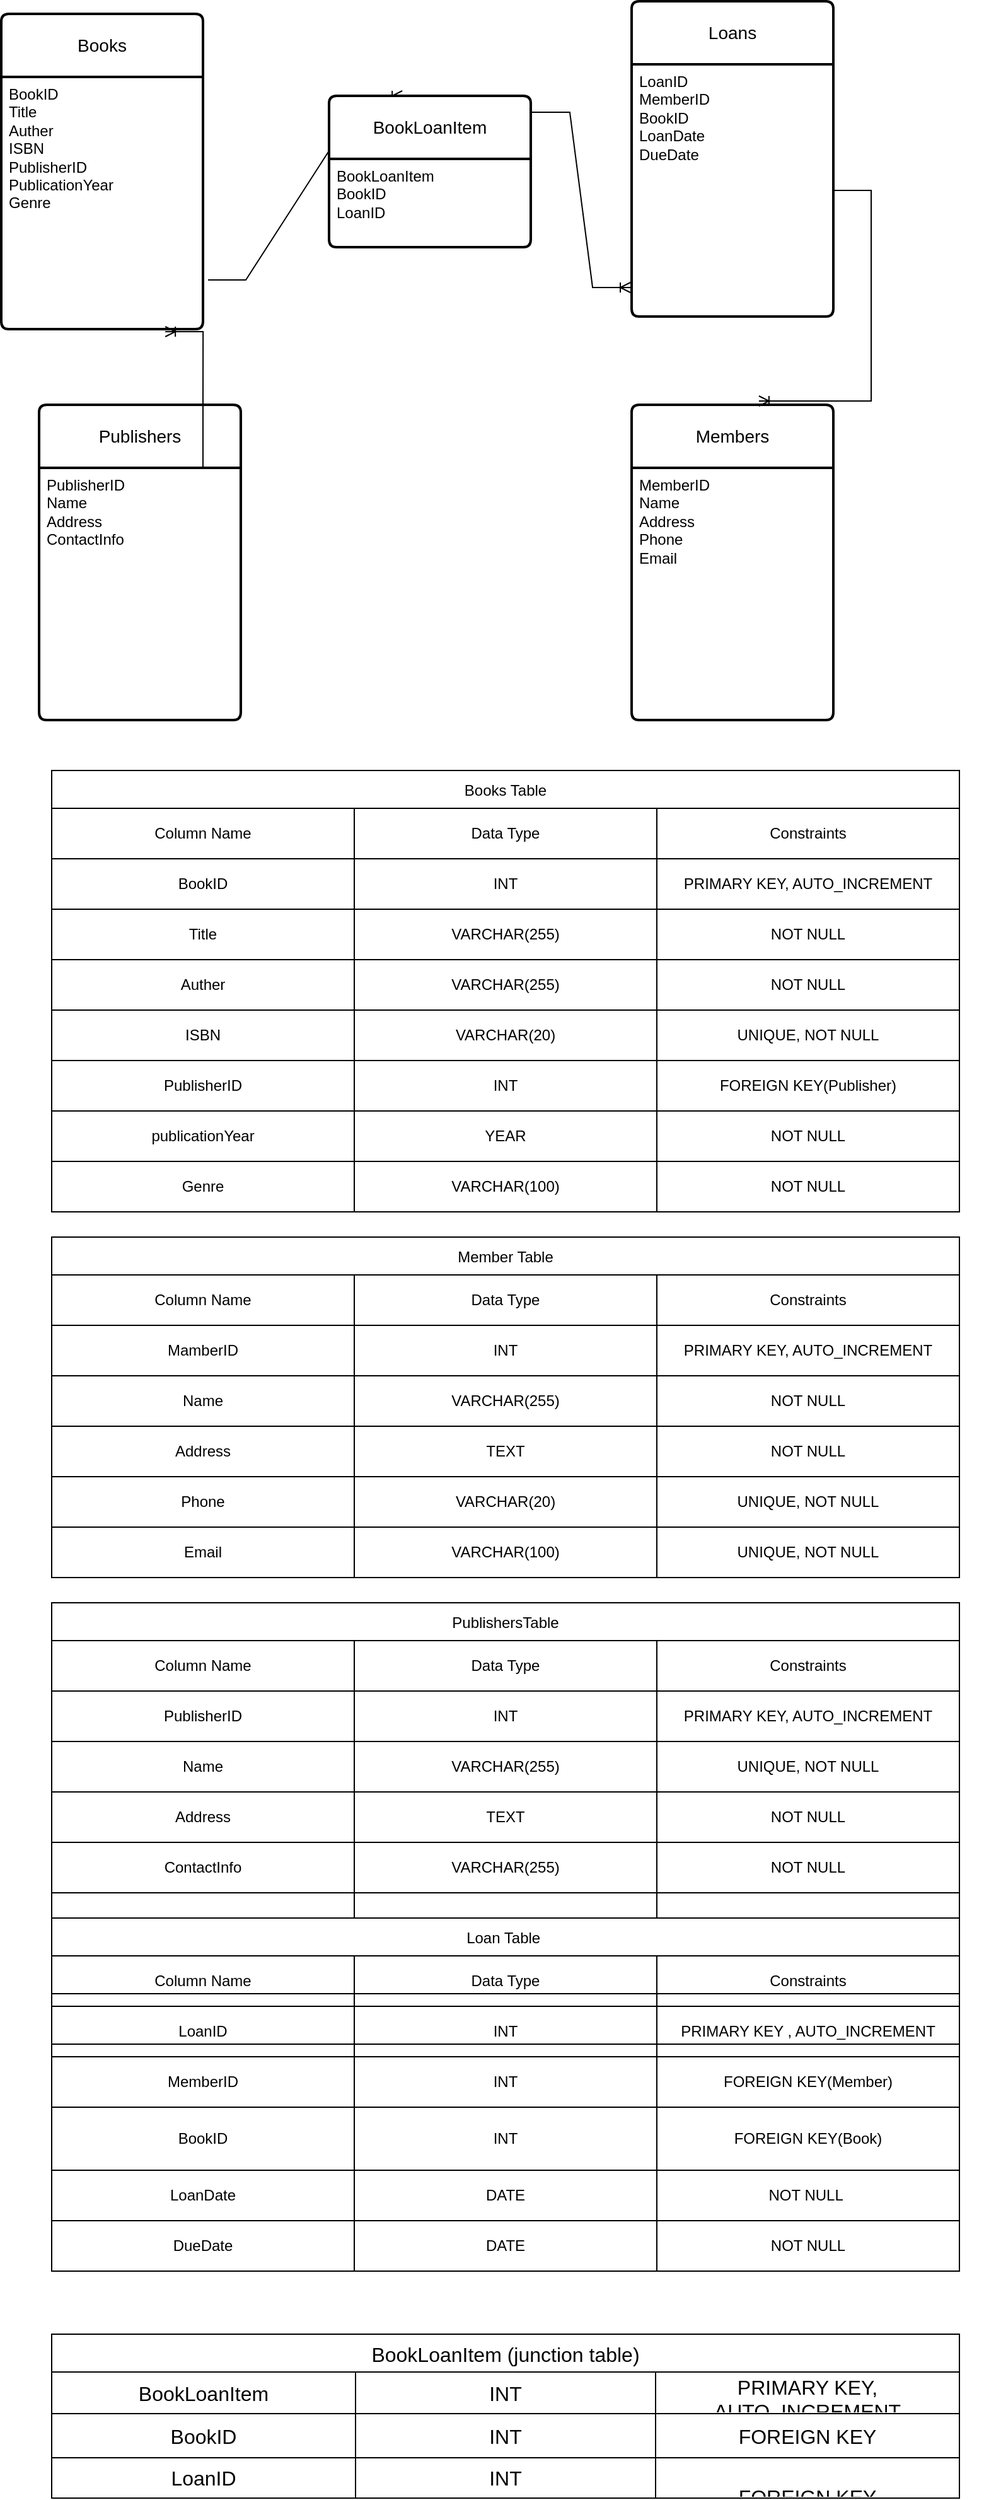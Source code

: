 <mxfile version="26.0.11">
  <diagram name="Page-1" id="rVo4GnCIn1JY0vVfbn8G">
    <mxGraphModel dx="880" dy="434" grid="1" gridSize="10" guides="1" tooltips="1" connect="1" arrows="1" fold="1" page="1" pageScale="1" pageWidth="827" pageHeight="1169" math="0" shadow="0">
      <root>
        <mxCell id="0" />
        <mxCell id="1" parent="0" />
        <mxCell id="e_2fhAe6q_wwuGfaoXzZ-51" value="Books" style="swimlane;childLayout=stackLayout;horizontal=1;startSize=50;horizontalStack=0;rounded=1;fontSize=14;fontStyle=0;strokeWidth=2;resizeParent=0;resizeLast=1;shadow=0;dashed=0;align=center;arcSize=4;whiteSpace=wrap;html=1;" parent="1" vertex="1">
          <mxGeometry x="30" y="40" width="160" height="250" as="geometry" />
        </mxCell>
        <mxCell id="e_2fhAe6q_wwuGfaoXzZ-52" value="BookID&lt;div&gt;Title&lt;/div&gt;&lt;div&gt;Auther&lt;/div&gt;&lt;div&gt;ISBN&lt;/div&gt;&lt;div&gt;PublisherID&lt;/div&gt;&lt;div&gt;PublicationYear&lt;/div&gt;&lt;div&gt;Genre&lt;/div&gt;" style="align=left;strokeColor=none;fillColor=none;spacingLeft=4;fontSize=12;verticalAlign=top;resizable=0;rotatable=0;part=1;html=1;" parent="e_2fhAe6q_wwuGfaoXzZ-51" vertex="1">
          <mxGeometry y="50" width="160" height="200" as="geometry" />
        </mxCell>
        <mxCell id="e_2fhAe6q_wwuGfaoXzZ-286" style="edgeStyle=orthogonalEdgeStyle;rounded=0;orthogonalLoop=1;jettySize=auto;html=1;exitX=1;exitY=1;exitDx=0;exitDy=0;entryX=1;entryY=0;entryDx=0;entryDy=0;" parent="1" edge="1">
          <mxGeometry relative="1" as="geometry">
            <mxPoint x="800.0" y="913" as="sourcePoint" />
            <mxPoint x="800" y="913" as="targetPoint" />
          </mxGeometry>
        </mxCell>
        <mxCell id="e_2fhAe6q_wwuGfaoXzZ-53" style="edgeStyle=orthogonalEdgeStyle;rounded=0;orthogonalLoop=1;jettySize=auto;html=1;" parent="1" source="e_2fhAe6q_wwuGfaoXzZ-52" edge="1">
          <mxGeometry relative="1" as="geometry">
            <mxPoint x="110" y="290" as="targetPoint" />
            <Array as="points">
              <mxPoint x="110" y="260" />
            </Array>
          </mxGeometry>
        </mxCell>
        <mxCell id="e_2fhAe6q_wwuGfaoXzZ-57" value="Members" style="swimlane;childLayout=stackLayout;horizontal=1;startSize=50;horizontalStack=0;rounded=1;fontSize=14;fontStyle=0;strokeWidth=2;resizeParent=0;resizeLast=1;shadow=0;dashed=0;align=center;arcSize=4;whiteSpace=wrap;html=1;" parent="1" vertex="1">
          <mxGeometry x="530" y="350" width="160" height="250" as="geometry" />
        </mxCell>
        <mxCell id="e_2fhAe6q_wwuGfaoXzZ-58" value="MemberID&lt;div&gt;Name&lt;/div&gt;&lt;div&gt;Address&lt;/div&gt;&lt;div&gt;Phone&lt;/div&gt;&lt;div&gt;Email&lt;/div&gt;&lt;div&gt;&lt;br&gt;&lt;/div&gt;" style="align=left;strokeColor=none;fillColor=none;spacingLeft=4;fontSize=12;verticalAlign=top;resizable=0;rotatable=0;part=1;html=1;" parent="e_2fhAe6q_wwuGfaoXzZ-57" vertex="1">
          <mxGeometry y="50" width="160" height="200" as="geometry" />
        </mxCell>
        <mxCell id="e_2fhAe6q_wwuGfaoXzZ-59" value="Loans" style="swimlane;childLayout=stackLayout;horizontal=1;startSize=50;horizontalStack=0;rounded=1;fontSize=14;fontStyle=0;strokeWidth=2;resizeParent=0;resizeLast=1;shadow=0;dashed=0;align=center;arcSize=4;whiteSpace=wrap;html=1;" parent="1" vertex="1">
          <mxGeometry x="530" y="30" width="160" height="250" as="geometry" />
        </mxCell>
        <mxCell id="e_2fhAe6q_wwuGfaoXzZ-60" value="LoanID&lt;div&gt;MemberID&lt;/div&gt;&lt;div&gt;BookID&lt;/div&gt;&lt;div&gt;LoanDate&lt;/div&gt;&lt;div&gt;DueDate&lt;/div&gt;&lt;div&gt;&lt;br&gt;&lt;/div&gt;" style="align=left;strokeColor=none;fillColor=none;spacingLeft=4;fontSize=12;verticalAlign=top;resizable=0;rotatable=0;part=1;html=1;" parent="e_2fhAe6q_wwuGfaoXzZ-59" vertex="1">
          <mxGeometry y="50" width="160" height="200" as="geometry" />
        </mxCell>
        <mxCell id="e_2fhAe6q_wwuGfaoXzZ-61" value="Publishers" style="swimlane;childLayout=stackLayout;horizontal=1;startSize=50;horizontalStack=0;rounded=1;fontSize=14;fontStyle=0;strokeWidth=2;resizeParent=0;resizeLast=1;shadow=0;dashed=0;align=center;arcSize=4;whiteSpace=wrap;html=1;" parent="1" vertex="1">
          <mxGeometry x="60" y="350" width="160" height="250" as="geometry" />
        </mxCell>
        <mxCell id="e_2fhAe6q_wwuGfaoXzZ-62" value="PublisherID&lt;div&gt;Name&lt;/div&gt;&lt;div&gt;Address&lt;/div&gt;&lt;div&gt;ContactInfo&lt;/div&gt;&lt;div&gt;&lt;br&gt;&lt;/div&gt;" style="align=left;strokeColor=none;fillColor=none;spacingLeft=4;fontSize=12;verticalAlign=top;resizable=0;rotatable=0;part=1;html=1;" parent="e_2fhAe6q_wwuGfaoXzZ-61" vertex="1">
          <mxGeometry y="50" width="160" height="200" as="geometry" />
        </mxCell>
        <mxCell id="e_2fhAe6q_wwuGfaoXzZ-147" value="" style="shape=table;startSize=0;container=1;collapsible=0;childLayout=tableLayout;fontSize=11;fillColor=none;strokeColor=none;" parent="1" vertex="1">
          <mxGeometry x="370" y="980" width="60" height="60" as="geometry" />
        </mxCell>
        <mxCell id="e_2fhAe6q_wwuGfaoXzZ-434" value="" style="edgeStyle=entityRelationEdgeStyle;fontSize=12;html=1;endArrow=ERoneToMany;rounded=0;exitX=1;exitY=0;exitDx=0;exitDy=0;entryX=0.813;entryY=1.01;entryDx=0;entryDy=0;entryPerimeter=0;" parent="1" source="e_2fhAe6q_wwuGfaoXzZ-62" target="e_2fhAe6q_wwuGfaoXzZ-52" edge="1">
          <mxGeometry width="100" height="100" relative="1" as="geometry">
            <mxPoint x="240" y="380" as="sourcePoint" />
            <mxPoint x="340" y="280" as="targetPoint" />
          </mxGeometry>
        </mxCell>
        <mxCell id="e_2fhAe6q_wwuGfaoXzZ-435" value="" style="edgeStyle=entityRelationEdgeStyle;fontSize=12;html=1;endArrow=ERoneToMany;rounded=0;exitX=1.006;exitY=0.108;exitDx=0;exitDy=0;exitPerimeter=0;entryX=-0.006;entryY=0.885;entryDx=0;entryDy=0;entryPerimeter=0;" parent="1" source="TWcGh573Tu2gC3ryqgXQ-1" target="e_2fhAe6q_wwuGfaoXzZ-60" edge="1">
          <mxGeometry width="100" height="100" relative="1" as="geometry">
            <mxPoint x="370" y="330" as="sourcePoint" />
            <mxPoint x="470" y="230" as="targetPoint" />
          </mxGeometry>
        </mxCell>
        <mxCell id="e_2fhAe6q_wwuGfaoXzZ-436" value="" style="edgeStyle=entityRelationEdgeStyle;fontSize=12;html=1;endArrow=ERoneToMany;rounded=0;exitX=1.025;exitY=0.805;exitDx=0;exitDy=0;exitPerimeter=0;entryX=0.363;entryY=0;entryDx=0;entryDy=0;entryPerimeter=0;" parent="1" source="e_2fhAe6q_wwuGfaoXzZ-52" target="TWcGh573Tu2gC3ryqgXQ-1" edge="1">
          <mxGeometry width="100" height="100" relative="1" as="geometry">
            <mxPoint x="370" y="330" as="sourcePoint" />
            <mxPoint x="470" y="230" as="targetPoint" />
          </mxGeometry>
        </mxCell>
        <mxCell id="e_2fhAe6q_wwuGfaoXzZ-562" value="PublishersTable" style="shape=table;startSize=30;container=1;collapsible=0;childLayout=tableLayout;" parent="1" vertex="1">
          <mxGeometry x="70" y="1300" width="720" height="350" as="geometry" />
        </mxCell>
        <mxCell id="e_2fhAe6q_wwuGfaoXzZ-563" value="" style="shape=tableRow;horizontal=0;startSize=0;swimlaneHead=0;swimlaneBody=0;strokeColor=inherit;top=0;left=0;bottom=0;right=0;collapsible=0;dropTarget=0;fillColor=none;points=[[0,0.5],[1,0.5]];portConstraint=eastwest;" parent="e_2fhAe6q_wwuGfaoXzZ-562" vertex="1">
          <mxGeometry y="30" width="720" height="40" as="geometry" />
        </mxCell>
        <mxCell id="e_2fhAe6q_wwuGfaoXzZ-564" value="Column Name" style="shape=partialRectangle;html=1;whiteSpace=wrap;connectable=0;strokeColor=inherit;overflow=hidden;fillColor=none;top=0;left=0;bottom=0;right=0;pointerEvents=1;" parent="e_2fhAe6q_wwuGfaoXzZ-563" vertex="1">
          <mxGeometry width="240" height="40" as="geometry">
            <mxRectangle width="240" height="40" as="alternateBounds" />
          </mxGeometry>
        </mxCell>
        <mxCell id="e_2fhAe6q_wwuGfaoXzZ-565" value="Data Type" style="shape=partialRectangle;html=1;whiteSpace=wrap;connectable=0;strokeColor=inherit;overflow=hidden;fillColor=none;top=0;left=0;bottom=0;right=0;pointerEvents=1;" parent="e_2fhAe6q_wwuGfaoXzZ-563" vertex="1">
          <mxGeometry x="240" width="240" height="40" as="geometry">
            <mxRectangle width="240" height="40" as="alternateBounds" />
          </mxGeometry>
        </mxCell>
        <mxCell id="e_2fhAe6q_wwuGfaoXzZ-566" value="Constraints" style="shape=partialRectangle;html=1;whiteSpace=wrap;connectable=0;strokeColor=inherit;overflow=hidden;fillColor=none;top=0;left=0;bottom=0;right=0;pointerEvents=1;" parent="e_2fhAe6q_wwuGfaoXzZ-563" vertex="1">
          <mxGeometry x="480" width="240" height="40" as="geometry">
            <mxRectangle width="240" height="40" as="alternateBounds" />
          </mxGeometry>
        </mxCell>
        <mxCell id="e_2fhAe6q_wwuGfaoXzZ-567" value="" style="shape=tableRow;horizontal=0;startSize=0;swimlaneHead=0;swimlaneBody=0;strokeColor=inherit;top=0;left=0;bottom=0;right=0;collapsible=0;dropTarget=0;fillColor=none;points=[[0,0.5],[1,0.5]];portConstraint=eastwest;" parent="e_2fhAe6q_wwuGfaoXzZ-562" vertex="1">
          <mxGeometry y="70" width="720" height="40" as="geometry" />
        </mxCell>
        <mxCell id="e_2fhAe6q_wwuGfaoXzZ-568" value="PublisherID" style="shape=partialRectangle;html=1;whiteSpace=wrap;connectable=0;strokeColor=inherit;overflow=hidden;fillColor=none;top=0;left=0;bottom=0;right=0;pointerEvents=1;" parent="e_2fhAe6q_wwuGfaoXzZ-567" vertex="1">
          <mxGeometry width="240" height="40" as="geometry">
            <mxRectangle width="240" height="40" as="alternateBounds" />
          </mxGeometry>
        </mxCell>
        <mxCell id="e_2fhAe6q_wwuGfaoXzZ-569" value="INT" style="shape=partialRectangle;html=1;whiteSpace=wrap;connectable=0;strokeColor=inherit;overflow=hidden;fillColor=none;top=0;left=0;bottom=0;right=0;pointerEvents=1;" parent="e_2fhAe6q_wwuGfaoXzZ-567" vertex="1">
          <mxGeometry x="240" width="240" height="40" as="geometry">
            <mxRectangle width="240" height="40" as="alternateBounds" />
          </mxGeometry>
        </mxCell>
        <mxCell id="e_2fhAe6q_wwuGfaoXzZ-570" value="PRIMARY KEY, AUTO_INCREMENT" style="shape=partialRectangle;html=1;whiteSpace=wrap;connectable=0;strokeColor=inherit;overflow=hidden;fillColor=none;top=0;left=0;bottom=0;right=0;pointerEvents=1;" parent="e_2fhAe6q_wwuGfaoXzZ-567" vertex="1">
          <mxGeometry x="480" width="240" height="40" as="geometry">
            <mxRectangle width="240" height="40" as="alternateBounds" />
          </mxGeometry>
        </mxCell>
        <mxCell id="e_2fhAe6q_wwuGfaoXzZ-571" value="" style="shape=tableRow;horizontal=0;startSize=0;swimlaneHead=0;swimlaneBody=0;strokeColor=inherit;top=0;left=0;bottom=0;right=0;collapsible=0;dropTarget=0;fillColor=none;points=[[0,0.5],[1,0.5]];portConstraint=eastwest;" parent="e_2fhAe6q_wwuGfaoXzZ-562" vertex="1">
          <mxGeometry y="110" width="720" height="40" as="geometry" />
        </mxCell>
        <mxCell id="e_2fhAe6q_wwuGfaoXzZ-572" value="Name" style="shape=partialRectangle;html=1;whiteSpace=wrap;connectable=0;strokeColor=inherit;overflow=hidden;fillColor=none;top=0;left=0;bottom=0;right=0;pointerEvents=1;" parent="e_2fhAe6q_wwuGfaoXzZ-571" vertex="1">
          <mxGeometry width="240" height="40" as="geometry">
            <mxRectangle width="240" height="40" as="alternateBounds" />
          </mxGeometry>
        </mxCell>
        <mxCell id="e_2fhAe6q_wwuGfaoXzZ-573" value="VARCHAR(255)" style="shape=partialRectangle;html=1;whiteSpace=wrap;connectable=0;strokeColor=inherit;overflow=hidden;fillColor=none;top=0;left=0;bottom=0;right=0;pointerEvents=1;" parent="e_2fhAe6q_wwuGfaoXzZ-571" vertex="1">
          <mxGeometry x="240" width="240" height="40" as="geometry">
            <mxRectangle width="240" height="40" as="alternateBounds" />
          </mxGeometry>
        </mxCell>
        <mxCell id="e_2fhAe6q_wwuGfaoXzZ-574" value="UNIQUE, NOT NULL" style="shape=partialRectangle;html=1;whiteSpace=wrap;connectable=0;strokeColor=inherit;overflow=hidden;fillColor=none;top=0;left=0;bottom=0;right=0;pointerEvents=1;" parent="e_2fhAe6q_wwuGfaoXzZ-571" vertex="1">
          <mxGeometry x="480" width="240" height="40" as="geometry">
            <mxRectangle width="240" height="40" as="alternateBounds" />
          </mxGeometry>
        </mxCell>
        <mxCell id="e_2fhAe6q_wwuGfaoXzZ-575" value="" style="shape=tableRow;horizontal=0;startSize=0;swimlaneHead=0;swimlaneBody=0;strokeColor=inherit;top=0;left=0;bottom=0;right=0;collapsible=0;dropTarget=0;fillColor=none;points=[[0,0.5],[1,0.5]];portConstraint=eastwest;" parent="e_2fhAe6q_wwuGfaoXzZ-562" vertex="1">
          <mxGeometry y="150" width="720" height="40" as="geometry" />
        </mxCell>
        <mxCell id="e_2fhAe6q_wwuGfaoXzZ-576" value="Address" style="shape=partialRectangle;html=1;whiteSpace=wrap;connectable=0;strokeColor=inherit;overflow=hidden;fillColor=none;top=0;left=0;bottom=0;right=0;pointerEvents=1;" parent="e_2fhAe6q_wwuGfaoXzZ-575" vertex="1">
          <mxGeometry width="240" height="40" as="geometry">
            <mxRectangle width="240" height="40" as="alternateBounds" />
          </mxGeometry>
        </mxCell>
        <mxCell id="e_2fhAe6q_wwuGfaoXzZ-577" value="TEXT" style="shape=partialRectangle;html=1;whiteSpace=wrap;connectable=0;strokeColor=inherit;overflow=hidden;fillColor=none;top=0;left=0;bottom=0;right=0;pointerEvents=1;" parent="e_2fhAe6q_wwuGfaoXzZ-575" vertex="1">
          <mxGeometry x="240" width="240" height="40" as="geometry">
            <mxRectangle width="240" height="40" as="alternateBounds" />
          </mxGeometry>
        </mxCell>
        <mxCell id="e_2fhAe6q_wwuGfaoXzZ-578" value="NOT NULL" style="shape=partialRectangle;html=1;whiteSpace=wrap;connectable=0;strokeColor=inherit;overflow=hidden;fillColor=none;top=0;left=0;bottom=0;right=0;pointerEvents=1;" parent="e_2fhAe6q_wwuGfaoXzZ-575" vertex="1">
          <mxGeometry x="480" width="240" height="40" as="geometry">
            <mxRectangle width="240" height="40" as="alternateBounds" />
          </mxGeometry>
        </mxCell>
        <mxCell id="e_2fhAe6q_wwuGfaoXzZ-579" value="" style="shape=tableRow;horizontal=0;startSize=0;swimlaneHead=0;swimlaneBody=0;strokeColor=inherit;top=0;left=0;bottom=0;right=0;collapsible=0;dropTarget=0;fillColor=none;points=[[0,0.5],[1,0.5]];portConstraint=eastwest;" parent="e_2fhAe6q_wwuGfaoXzZ-562" vertex="1">
          <mxGeometry y="190" width="720" height="40" as="geometry" />
        </mxCell>
        <mxCell id="e_2fhAe6q_wwuGfaoXzZ-580" value="ContactInfo" style="shape=partialRectangle;html=1;whiteSpace=wrap;connectable=0;strokeColor=inherit;overflow=hidden;fillColor=none;top=0;left=0;bottom=0;right=0;pointerEvents=1;" parent="e_2fhAe6q_wwuGfaoXzZ-579" vertex="1">
          <mxGeometry width="240" height="40" as="geometry">
            <mxRectangle width="240" height="40" as="alternateBounds" />
          </mxGeometry>
        </mxCell>
        <mxCell id="e_2fhAe6q_wwuGfaoXzZ-581" value="VARCHAR(255)" style="shape=partialRectangle;html=1;whiteSpace=wrap;connectable=0;strokeColor=inherit;overflow=hidden;fillColor=none;top=0;left=0;bottom=0;right=0;pointerEvents=1;" parent="e_2fhAe6q_wwuGfaoXzZ-579" vertex="1">
          <mxGeometry x="240" width="240" height="40" as="geometry">
            <mxRectangle width="240" height="40" as="alternateBounds" />
          </mxGeometry>
        </mxCell>
        <mxCell id="e_2fhAe6q_wwuGfaoXzZ-582" value="NOT NULL" style="shape=partialRectangle;html=1;whiteSpace=wrap;connectable=0;strokeColor=inherit;overflow=hidden;fillColor=none;top=0;left=0;bottom=0;right=0;pointerEvents=1;" parent="e_2fhAe6q_wwuGfaoXzZ-579" vertex="1">
          <mxGeometry x="480" width="240" height="40" as="geometry">
            <mxRectangle width="240" height="40" as="alternateBounds" />
          </mxGeometry>
        </mxCell>
        <mxCell id="TWcGh573Tu2gC3ryqgXQ-14" value="" style="shape=tableRow;horizontal=0;startSize=0;swimlaneHead=0;swimlaneBody=0;strokeColor=inherit;top=0;left=0;bottom=0;right=0;collapsible=0;dropTarget=0;fillColor=none;points=[[0,0.5],[1,0.5]];portConstraint=eastwest;fontSize=16;" vertex="1" parent="e_2fhAe6q_wwuGfaoXzZ-562">
          <mxGeometry y="230" width="720" height="40" as="geometry" />
        </mxCell>
        <mxCell id="TWcGh573Tu2gC3ryqgXQ-15" value="" style="shape=partialRectangle;html=1;whiteSpace=wrap;connectable=0;strokeColor=inherit;overflow=hidden;fillColor=none;top=0;left=0;bottom=0;right=0;pointerEvents=1;fontSize=16;" vertex="1" parent="TWcGh573Tu2gC3ryqgXQ-14">
          <mxGeometry width="240" height="40" as="geometry">
            <mxRectangle width="240" height="40" as="alternateBounds" />
          </mxGeometry>
        </mxCell>
        <mxCell id="TWcGh573Tu2gC3ryqgXQ-16" value="" style="shape=partialRectangle;html=1;whiteSpace=wrap;connectable=0;strokeColor=inherit;overflow=hidden;fillColor=none;top=0;left=0;bottom=0;right=0;pointerEvents=1;fontSize=16;" vertex="1" parent="TWcGh573Tu2gC3ryqgXQ-14">
          <mxGeometry x="240" width="240" height="40" as="geometry">
            <mxRectangle width="240" height="40" as="alternateBounds" />
          </mxGeometry>
        </mxCell>
        <mxCell id="TWcGh573Tu2gC3ryqgXQ-17" value="" style="shape=partialRectangle;html=1;whiteSpace=wrap;connectable=0;strokeColor=inherit;overflow=hidden;fillColor=none;top=0;left=0;bottom=0;right=0;pointerEvents=1;fontSize=16;" vertex="1" parent="TWcGh573Tu2gC3ryqgXQ-14">
          <mxGeometry x="480" width="240" height="40" as="geometry">
            <mxRectangle width="240" height="40" as="alternateBounds" />
          </mxGeometry>
        </mxCell>
        <mxCell id="TWcGh573Tu2gC3ryqgXQ-10" value="" style="shape=tableRow;horizontal=0;startSize=0;swimlaneHead=0;swimlaneBody=0;strokeColor=inherit;top=0;left=0;bottom=0;right=0;collapsible=0;dropTarget=0;fillColor=none;points=[[0,0.5],[1,0.5]];portConstraint=eastwest;fontSize=16;" vertex="1" parent="e_2fhAe6q_wwuGfaoXzZ-562">
          <mxGeometry y="270" width="720" height="40" as="geometry" />
        </mxCell>
        <mxCell id="TWcGh573Tu2gC3ryqgXQ-11" value="" style="shape=partialRectangle;html=1;whiteSpace=wrap;connectable=0;strokeColor=inherit;overflow=hidden;fillColor=none;top=0;left=0;bottom=0;right=0;pointerEvents=1;fontSize=16;" vertex="1" parent="TWcGh573Tu2gC3ryqgXQ-10">
          <mxGeometry width="240" height="40" as="geometry">
            <mxRectangle width="240" height="40" as="alternateBounds" />
          </mxGeometry>
        </mxCell>
        <mxCell id="TWcGh573Tu2gC3ryqgXQ-12" value="" style="shape=partialRectangle;html=1;whiteSpace=wrap;connectable=0;strokeColor=inherit;overflow=hidden;fillColor=none;top=0;left=0;bottom=0;right=0;pointerEvents=1;fontSize=16;" vertex="1" parent="TWcGh573Tu2gC3ryqgXQ-10">
          <mxGeometry x="240" width="240" height="40" as="geometry">
            <mxRectangle width="240" height="40" as="alternateBounds" />
          </mxGeometry>
        </mxCell>
        <mxCell id="TWcGh573Tu2gC3ryqgXQ-13" value="" style="shape=partialRectangle;html=1;whiteSpace=wrap;connectable=0;strokeColor=inherit;overflow=hidden;fillColor=none;top=0;left=0;bottom=0;right=0;pointerEvents=1;fontSize=16;" vertex="1" parent="TWcGh573Tu2gC3ryqgXQ-10">
          <mxGeometry x="480" width="240" height="40" as="geometry">
            <mxRectangle width="240" height="40" as="alternateBounds" />
          </mxGeometry>
        </mxCell>
        <mxCell id="TWcGh573Tu2gC3ryqgXQ-6" value="" style="shape=tableRow;horizontal=0;startSize=0;swimlaneHead=0;swimlaneBody=0;strokeColor=inherit;top=0;left=0;bottom=0;right=0;collapsible=0;dropTarget=0;fillColor=none;points=[[0,0.5],[1,0.5]];portConstraint=eastwest;fontSize=16;" vertex="1" parent="e_2fhAe6q_wwuGfaoXzZ-562">
          <mxGeometry y="310" width="720" height="40" as="geometry" />
        </mxCell>
        <mxCell id="TWcGh573Tu2gC3ryqgXQ-7" value="" style="shape=partialRectangle;html=1;whiteSpace=wrap;connectable=0;strokeColor=inherit;overflow=hidden;fillColor=none;top=0;left=0;bottom=0;right=0;pointerEvents=1;fontSize=16;" vertex="1" parent="TWcGh573Tu2gC3ryqgXQ-6">
          <mxGeometry width="240" height="40" as="geometry">
            <mxRectangle width="240" height="40" as="alternateBounds" />
          </mxGeometry>
        </mxCell>
        <mxCell id="TWcGh573Tu2gC3ryqgXQ-8" value="" style="shape=partialRectangle;html=1;whiteSpace=wrap;connectable=0;strokeColor=inherit;overflow=hidden;fillColor=none;top=0;left=0;bottom=0;right=0;pointerEvents=1;fontSize=16;" vertex="1" parent="TWcGh573Tu2gC3ryqgXQ-6">
          <mxGeometry x="240" width="240" height="40" as="geometry">
            <mxRectangle width="240" height="40" as="alternateBounds" />
          </mxGeometry>
        </mxCell>
        <mxCell id="TWcGh573Tu2gC3ryqgXQ-9" value="" style="shape=partialRectangle;html=1;whiteSpace=wrap;connectable=0;strokeColor=inherit;overflow=hidden;fillColor=none;top=0;left=0;bottom=0;right=0;pointerEvents=1;fontSize=16;" vertex="1" parent="TWcGh573Tu2gC3ryqgXQ-6">
          <mxGeometry x="480" width="240" height="40" as="geometry">
            <mxRectangle width="240" height="40" as="alternateBounds" />
          </mxGeometry>
        </mxCell>
        <mxCell id="e_2fhAe6q_wwuGfaoXzZ-583" value="Loan Table " style="shape=table;startSize=30;container=1;collapsible=0;childLayout=tableLayout;" parent="1" vertex="1">
          <mxGeometry x="70" y="1550" width="720" height="280" as="geometry" />
        </mxCell>
        <mxCell id="e_2fhAe6q_wwuGfaoXzZ-584" value="" style="shape=tableRow;horizontal=0;startSize=0;swimlaneHead=0;swimlaneBody=0;strokeColor=inherit;top=0;left=0;bottom=0;right=0;collapsible=0;dropTarget=0;fillColor=none;points=[[0,0.5],[1,0.5]];portConstraint=eastwest;" parent="e_2fhAe6q_wwuGfaoXzZ-583" vertex="1">
          <mxGeometry y="30" width="720" height="40" as="geometry" />
        </mxCell>
        <mxCell id="e_2fhAe6q_wwuGfaoXzZ-585" value="Column Name" style="shape=partialRectangle;html=1;whiteSpace=wrap;connectable=0;strokeColor=inherit;overflow=hidden;fillColor=none;top=0;left=0;bottom=0;right=0;pointerEvents=1;" parent="e_2fhAe6q_wwuGfaoXzZ-584" vertex="1">
          <mxGeometry width="240" height="40" as="geometry">
            <mxRectangle width="240" height="40" as="alternateBounds" />
          </mxGeometry>
        </mxCell>
        <mxCell id="e_2fhAe6q_wwuGfaoXzZ-586" value="Data Type" style="shape=partialRectangle;html=1;whiteSpace=wrap;connectable=0;strokeColor=inherit;overflow=hidden;fillColor=none;top=0;left=0;bottom=0;right=0;pointerEvents=1;" parent="e_2fhAe6q_wwuGfaoXzZ-584" vertex="1">
          <mxGeometry x="240" width="240" height="40" as="geometry">
            <mxRectangle width="240" height="40" as="alternateBounds" />
          </mxGeometry>
        </mxCell>
        <mxCell id="e_2fhAe6q_wwuGfaoXzZ-587" value="Constraints" style="shape=partialRectangle;html=1;whiteSpace=wrap;connectable=0;strokeColor=inherit;overflow=hidden;fillColor=none;top=0;left=0;bottom=0;right=0;pointerEvents=1;" parent="e_2fhAe6q_wwuGfaoXzZ-584" vertex="1">
          <mxGeometry x="480" width="240" height="40" as="geometry">
            <mxRectangle width="240" height="40" as="alternateBounds" />
          </mxGeometry>
        </mxCell>
        <mxCell id="e_2fhAe6q_wwuGfaoXzZ-588" value="" style="shape=tableRow;horizontal=0;startSize=0;swimlaneHead=0;swimlaneBody=0;strokeColor=inherit;top=0;left=0;bottom=0;right=0;collapsible=0;dropTarget=0;fillColor=none;points=[[0,0.5],[1,0.5]];portConstraint=eastwest;" parent="e_2fhAe6q_wwuGfaoXzZ-583" vertex="1">
          <mxGeometry y="70" width="720" height="40" as="geometry" />
        </mxCell>
        <mxCell id="e_2fhAe6q_wwuGfaoXzZ-589" value="LoanID" style="shape=partialRectangle;html=1;whiteSpace=wrap;connectable=0;strokeColor=inherit;overflow=hidden;fillColor=none;top=0;left=0;bottom=0;right=0;pointerEvents=1;" parent="e_2fhAe6q_wwuGfaoXzZ-588" vertex="1">
          <mxGeometry width="240" height="40" as="geometry">
            <mxRectangle width="240" height="40" as="alternateBounds" />
          </mxGeometry>
        </mxCell>
        <mxCell id="e_2fhAe6q_wwuGfaoXzZ-590" value="INT" style="shape=partialRectangle;html=1;whiteSpace=wrap;connectable=0;strokeColor=inherit;overflow=hidden;fillColor=none;top=0;left=0;bottom=0;right=0;pointerEvents=1;" parent="e_2fhAe6q_wwuGfaoXzZ-588" vertex="1">
          <mxGeometry x="240" width="240" height="40" as="geometry">
            <mxRectangle width="240" height="40" as="alternateBounds" />
          </mxGeometry>
        </mxCell>
        <mxCell id="e_2fhAe6q_wwuGfaoXzZ-591" value="PRIMARY KEY , AUTO_INCREMENT" style="shape=partialRectangle;html=1;whiteSpace=wrap;connectable=0;strokeColor=inherit;overflow=hidden;fillColor=none;top=0;left=0;bottom=0;right=0;pointerEvents=1;" parent="e_2fhAe6q_wwuGfaoXzZ-588" vertex="1">
          <mxGeometry x="480" width="240" height="40" as="geometry">
            <mxRectangle width="240" height="40" as="alternateBounds" />
          </mxGeometry>
        </mxCell>
        <mxCell id="e_2fhAe6q_wwuGfaoXzZ-592" value="" style="shape=tableRow;horizontal=0;startSize=0;swimlaneHead=0;swimlaneBody=0;strokeColor=inherit;top=0;left=0;bottom=0;right=0;collapsible=0;dropTarget=0;fillColor=none;points=[[0,0.5],[1,0.5]];portConstraint=eastwest;" parent="e_2fhAe6q_wwuGfaoXzZ-583" vertex="1">
          <mxGeometry y="110" width="720" height="40" as="geometry" />
        </mxCell>
        <mxCell id="e_2fhAe6q_wwuGfaoXzZ-593" value="MemberID" style="shape=partialRectangle;html=1;whiteSpace=wrap;connectable=0;strokeColor=inherit;overflow=hidden;fillColor=none;top=0;left=0;bottom=0;right=0;pointerEvents=1;" parent="e_2fhAe6q_wwuGfaoXzZ-592" vertex="1">
          <mxGeometry width="240" height="40" as="geometry">
            <mxRectangle width="240" height="40" as="alternateBounds" />
          </mxGeometry>
        </mxCell>
        <mxCell id="e_2fhAe6q_wwuGfaoXzZ-594" value="INT" style="shape=partialRectangle;html=1;whiteSpace=wrap;connectable=0;strokeColor=inherit;overflow=hidden;fillColor=none;top=0;left=0;bottom=0;right=0;pointerEvents=1;" parent="e_2fhAe6q_wwuGfaoXzZ-592" vertex="1">
          <mxGeometry x="240" width="240" height="40" as="geometry">
            <mxRectangle width="240" height="40" as="alternateBounds" />
          </mxGeometry>
        </mxCell>
        <mxCell id="e_2fhAe6q_wwuGfaoXzZ-595" value="FOREIGN KEY(Member)" style="shape=partialRectangle;html=1;whiteSpace=wrap;connectable=0;strokeColor=inherit;overflow=hidden;fillColor=none;top=0;left=0;bottom=0;right=0;pointerEvents=1;" parent="e_2fhAe6q_wwuGfaoXzZ-592" vertex="1">
          <mxGeometry x="480" width="240" height="40" as="geometry">
            <mxRectangle width="240" height="40" as="alternateBounds" />
          </mxGeometry>
        </mxCell>
        <mxCell id="e_2fhAe6q_wwuGfaoXzZ-596" value="" style="shape=tableRow;horizontal=0;startSize=0;swimlaneHead=0;swimlaneBody=0;strokeColor=inherit;top=0;left=0;bottom=0;right=0;collapsible=0;dropTarget=0;fillColor=none;points=[[0,0.5],[1,0.5]];portConstraint=eastwest;" parent="e_2fhAe6q_wwuGfaoXzZ-583" vertex="1">
          <mxGeometry y="150" width="720" height="50" as="geometry" />
        </mxCell>
        <mxCell id="e_2fhAe6q_wwuGfaoXzZ-597" value="BookID" style="shape=partialRectangle;html=1;whiteSpace=wrap;connectable=0;strokeColor=inherit;overflow=hidden;fillColor=none;top=0;left=0;bottom=0;right=0;pointerEvents=1;" parent="e_2fhAe6q_wwuGfaoXzZ-596" vertex="1">
          <mxGeometry width="240" height="50" as="geometry">
            <mxRectangle width="240" height="50" as="alternateBounds" />
          </mxGeometry>
        </mxCell>
        <mxCell id="e_2fhAe6q_wwuGfaoXzZ-598" value="INT" style="shape=partialRectangle;html=1;whiteSpace=wrap;connectable=0;strokeColor=inherit;overflow=hidden;fillColor=none;top=0;left=0;bottom=0;right=0;pointerEvents=1;" parent="e_2fhAe6q_wwuGfaoXzZ-596" vertex="1">
          <mxGeometry x="240" width="240" height="50" as="geometry">
            <mxRectangle width="240" height="50" as="alternateBounds" />
          </mxGeometry>
        </mxCell>
        <mxCell id="e_2fhAe6q_wwuGfaoXzZ-599" value="FOREIGN KEY(Book)" style="shape=partialRectangle;html=1;whiteSpace=wrap;connectable=0;strokeColor=inherit;overflow=hidden;fillColor=none;top=0;left=0;bottom=0;right=0;pointerEvents=1;" parent="e_2fhAe6q_wwuGfaoXzZ-596" vertex="1">
          <mxGeometry x="480" width="240" height="50" as="geometry">
            <mxRectangle width="240" height="50" as="alternateBounds" />
          </mxGeometry>
        </mxCell>
        <mxCell id="e_2fhAe6q_wwuGfaoXzZ-600" value="" style="shape=tableRow;horizontal=0;startSize=0;swimlaneHead=0;swimlaneBody=0;strokeColor=inherit;top=0;left=0;bottom=0;right=0;collapsible=0;dropTarget=0;fillColor=none;points=[[0,0.5],[1,0.5]];portConstraint=eastwest;" parent="e_2fhAe6q_wwuGfaoXzZ-583" vertex="1">
          <mxGeometry y="200" width="720" height="40" as="geometry" />
        </mxCell>
        <mxCell id="e_2fhAe6q_wwuGfaoXzZ-601" value="LoanDate" style="shape=partialRectangle;html=1;whiteSpace=wrap;connectable=0;strokeColor=inherit;overflow=hidden;fillColor=none;top=0;left=0;bottom=0;right=0;pointerEvents=1;" parent="e_2fhAe6q_wwuGfaoXzZ-600" vertex="1">
          <mxGeometry width="240" height="40" as="geometry">
            <mxRectangle width="240" height="40" as="alternateBounds" />
          </mxGeometry>
        </mxCell>
        <mxCell id="e_2fhAe6q_wwuGfaoXzZ-602" value="DATE" style="shape=partialRectangle;html=1;whiteSpace=wrap;connectable=0;strokeColor=inherit;overflow=hidden;fillColor=none;top=0;left=0;bottom=0;right=0;pointerEvents=1;" parent="e_2fhAe6q_wwuGfaoXzZ-600" vertex="1">
          <mxGeometry x="240" width="240" height="40" as="geometry">
            <mxRectangle width="240" height="40" as="alternateBounds" />
          </mxGeometry>
        </mxCell>
        <mxCell id="e_2fhAe6q_wwuGfaoXzZ-603" value="NOT NULL&amp;nbsp;" style="shape=partialRectangle;html=1;whiteSpace=wrap;connectable=0;strokeColor=inherit;overflow=hidden;fillColor=none;top=0;left=0;bottom=0;right=0;pointerEvents=1;" parent="e_2fhAe6q_wwuGfaoXzZ-600" vertex="1">
          <mxGeometry x="480" width="240" height="40" as="geometry">
            <mxRectangle width="240" height="40" as="alternateBounds" />
          </mxGeometry>
        </mxCell>
        <mxCell id="e_2fhAe6q_wwuGfaoXzZ-604" value="" style="shape=tableRow;horizontal=0;startSize=0;swimlaneHead=0;swimlaneBody=0;strokeColor=inherit;top=0;left=0;bottom=0;right=0;collapsible=0;dropTarget=0;fillColor=none;points=[[0,0.5],[1,0.5]];portConstraint=eastwest;" parent="e_2fhAe6q_wwuGfaoXzZ-583" vertex="1">
          <mxGeometry y="240" width="720" height="40" as="geometry" />
        </mxCell>
        <mxCell id="e_2fhAe6q_wwuGfaoXzZ-605" value="DueDate" style="shape=partialRectangle;html=1;whiteSpace=wrap;connectable=0;strokeColor=inherit;overflow=hidden;fillColor=none;top=0;left=0;bottom=0;right=0;pointerEvents=1;" parent="e_2fhAe6q_wwuGfaoXzZ-604" vertex="1">
          <mxGeometry width="240" height="40" as="geometry">
            <mxRectangle width="240" height="40" as="alternateBounds" />
          </mxGeometry>
        </mxCell>
        <mxCell id="e_2fhAe6q_wwuGfaoXzZ-606" value="DATE" style="shape=partialRectangle;html=1;whiteSpace=wrap;connectable=0;strokeColor=inherit;overflow=hidden;fillColor=none;top=0;left=0;bottom=0;right=0;pointerEvents=1;" parent="e_2fhAe6q_wwuGfaoXzZ-604" vertex="1">
          <mxGeometry x="240" width="240" height="40" as="geometry">
            <mxRectangle width="240" height="40" as="alternateBounds" />
          </mxGeometry>
        </mxCell>
        <mxCell id="e_2fhAe6q_wwuGfaoXzZ-607" value="NOT NULL" style="shape=partialRectangle;html=1;whiteSpace=wrap;connectable=0;strokeColor=inherit;overflow=hidden;fillColor=none;top=0;left=0;bottom=0;right=0;pointerEvents=1;" parent="e_2fhAe6q_wwuGfaoXzZ-604" vertex="1">
          <mxGeometry x="480" width="240" height="40" as="geometry">
            <mxRectangle width="240" height="40" as="alternateBounds" />
          </mxGeometry>
        </mxCell>
        <mxCell id="e_2fhAe6q_wwuGfaoXzZ-637" value="Member Table" style="shape=table;startSize=30;container=1;collapsible=0;childLayout=tableLayout;" parent="1" vertex="1">
          <mxGeometry x="70" y="1010" width="720" height="270" as="geometry" />
        </mxCell>
        <mxCell id="e_2fhAe6q_wwuGfaoXzZ-638" value="" style="shape=tableRow;horizontal=0;startSize=0;swimlaneHead=0;swimlaneBody=0;strokeColor=inherit;top=0;left=0;bottom=0;right=0;collapsible=0;dropTarget=0;fillColor=none;points=[[0,0.5],[1,0.5]];portConstraint=eastwest;" parent="e_2fhAe6q_wwuGfaoXzZ-637" vertex="1">
          <mxGeometry y="30" width="720" height="40" as="geometry" />
        </mxCell>
        <mxCell id="e_2fhAe6q_wwuGfaoXzZ-639" value="Column Name" style="shape=partialRectangle;html=1;whiteSpace=wrap;connectable=0;strokeColor=inherit;overflow=hidden;fillColor=none;top=0;left=0;bottom=0;right=0;pointerEvents=1;" parent="e_2fhAe6q_wwuGfaoXzZ-638" vertex="1">
          <mxGeometry width="240" height="40" as="geometry">
            <mxRectangle width="240" height="40" as="alternateBounds" />
          </mxGeometry>
        </mxCell>
        <mxCell id="e_2fhAe6q_wwuGfaoXzZ-640" value="Data Type" style="shape=partialRectangle;html=1;whiteSpace=wrap;connectable=0;strokeColor=inherit;overflow=hidden;fillColor=none;top=0;left=0;bottom=0;right=0;pointerEvents=1;" parent="e_2fhAe6q_wwuGfaoXzZ-638" vertex="1">
          <mxGeometry x="240" width="240" height="40" as="geometry">
            <mxRectangle width="240" height="40" as="alternateBounds" />
          </mxGeometry>
        </mxCell>
        <mxCell id="e_2fhAe6q_wwuGfaoXzZ-641" value="Constraints" style="shape=partialRectangle;html=1;whiteSpace=wrap;connectable=0;strokeColor=inherit;overflow=hidden;fillColor=none;top=0;left=0;bottom=0;right=0;pointerEvents=1;" parent="e_2fhAe6q_wwuGfaoXzZ-638" vertex="1">
          <mxGeometry x="480" width="240" height="40" as="geometry">
            <mxRectangle width="240" height="40" as="alternateBounds" />
          </mxGeometry>
        </mxCell>
        <mxCell id="e_2fhAe6q_wwuGfaoXzZ-642" value="" style="shape=tableRow;horizontal=0;startSize=0;swimlaneHead=0;swimlaneBody=0;strokeColor=inherit;top=0;left=0;bottom=0;right=0;collapsible=0;dropTarget=0;fillColor=none;points=[[0,0.5],[1,0.5]];portConstraint=eastwest;" parent="e_2fhAe6q_wwuGfaoXzZ-637" vertex="1">
          <mxGeometry y="70" width="720" height="40" as="geometry" />
        </mxCell>
        <mxCell id="e_2fhAe6q_wwuGfaoXzZ-643" value="MamberID" style="shape=partialRectangle;html=1;whiteSpace=wrap;connectable=0;strokeColor=inherit;overflow=hidden;fillColor=none;top=0;left=0;bottom=0;right=0;pointerEvents=1;" parent="e_2fhAe6q_wwuGfaoXzZ-642" vertex="1">
          <mxGeometry width="240" height="40" as="geometry">
            <mxRectangle width="240" height="40" as="alternateBounds" />
          </mxGeometry>
        </mxCell>
        <mxCell id="e_2fhAe6q_wwuGfaoXzZ-644" value="INT" style="shape=partialRectangle;html=1;whiteSpace=wrap;connectable=0;strokeColor=inherit;overflow=hidden;fillColor=none;top=0;left=0;bottom=0;right=0;pointerEvents=1;" parent="e_2fhAe6q_wwuGfaoXzZ-642" vertex="1">
          <mxGeometry x="240" width="240" height="40" as="geometry">
            <mxRectangle width="240" height="40" as="alternateBounds" />
          </mxGeometry>
        </mxCell>
        <mxCell id="e_2fhAe6q_wwuGfaoXzZ-645" value="PRIMARY KEY, AUTO_INCREMENT" style="shape=partialRectangle;html=1;whiteSpace=wrap;connectable=0;strokeColor=inherit;overflow=hidden;fillColor=none;top=0;left=0;bottom=0;right=0;pointerEvents=1;" parent="e_2fhAe6q_wwuGfaoXzZ-642" vertex="1">
          <mxGeometry x="480" width="240" height="40" as="geometry">
            <mxRectangle width="240" height="40" as="alternateBounds" />
          </mxGeometry>
        </mxCell>
        <mxCell id="e_2fhAe6q_wwuGfaoXzZ-646" value="" style="shape=tableRow;horizontal=0;startSize=0;swimlaneHead=0;swimlaneBody=0;strokeColor=inherit;top=0;left=0;bottom=0;right=0;collapsible=0;dropTarget=0;fillColor=none;points=[[0,0.5],[1,0.5]];portConstraint=eastwest;" parent="e_2fhAe6q_wwuGfaoXzZ-637" vertex="1">
          <mxGeometry y="110" width="720" height="40" as="geometry" />
        </mxCell>
        <mxCell id="e_2fhAe6q_wwuGfaoXzZ-647" value="Name" style="shape=partialRectangle;html=1;whiteSpace=wrap;connectable=0;strokeColor=inherit;overflow=hidden;fillColor=none;top=0;left=0;bottom=0;right=0;pointerEvents=1;" parent="e_2fhAe6q_wwuGfaoXzZ-646" vertex="1">
          <mxGeometry width="240" height="40" as="geometry">
            <mxRectangle width="240" height="40" as="alternateBounds" />
          </mxGeometry>
        </mxCell>
        <mxCell id="e_2fhAe6q_wwuGfaoXzZ-648" value="VARCHAR(255)" style="shape=partialRectangle;html=1;whiteSpace=wrap;connectable=0;strokeColor=inherit;overflow=hidden;fillColor=none;top=0;left=0;bottom=0;right=0;pointerEvents=1;" parent="e_2fhAe6q_wwuGfaoXzZ-646" vertex="1">
          <mxGeometry x="240" width="240" height="40" as="geometry">
            <mxRectangle width="240" height="40" as="alternateBounds" />
          </mxGeometry>
        </mxCell>
        <mxCell id="e_2fhAe6q_wwuGfaoXzZ-649" value="NOT NULL" style="shape=partialRectangle;html=1;whiteSpace=wrap;connectable=0;strokeColor=inherit;overflow=hidden;fillColor=none;top=0;left=0;bottom=0;right=0;pointerEvents=1;" parent="e_2fhAe6q_wwuGfaoXzZ-646" vertex="1">
          <mxGeometry x="480" width="240" height="40" as="geometry">
            <mxRectangle width="240" height="40" as="alternateBounds" />
          </mxGeometry>
        </mxCell>
        <mxCell id="e_2fhAe6q_wwuGfaoXzZ-650" value="" style="shape=tableRow;horizontal=0;startSize=0;swimlaneHead=0;swimlaneBody=0;strokeColor=inherit;top=0;left=0;bottom=0;right=0;collapsible=0;dropTarget=0;fillColor=none;points=[[0,0.5],[1,0.5]];portConstraint=eastwest;" parent="e_2fhAe6q_wwuGfaoXzZ-637" vertex="1">
          <mxGeometry y="150" width="720" height="40" as="geometry" />
        </mxCell>
        <mxCell id="e_2fhAe6q_wwuGfaoXzZ-651" value="Address" style="shape=partialRectangle;html=1;whiteSpace=wrap;connectable=0;strokeColor=inherit;overflow=hidden;fillColor=none;top=0;left=0;bottom=0;right=0;pointerEvents=1;" parent="e_2fhAe6q_wwuGfaoXzZ-650" vertex="1">
          <mxGeometry width="240" height="40" as="geometry">
            <mxRectangle width="240" height="40" as="alternateBounds" />
          </mxGeometry>
        </mxCell>
        <mxCell id="e_2fhAe6q_wwuGfaoXzZ-652" value="TEXT" style="shape=partialRectangle;html=1;whiteSpace=wrap;connectable=0;strokeColor=inherit;overflow=hidden;fillColor=none;top=0;left=0;bottom=0;right=0;pointerEvents=1;" parent="e_2fhAe6q_wwuGfaoXzZ-650" vertex="1">
          <mxGeometry x="240" width="240" height="40" as="geometry">
            <mxRectangle width="240" height="40" as="alternateBounds" />
          </mxGeometry>
        </mxCell>
        <mxCell id="e_2fhAe6q_wwuGfaoXzZ-653" value="NOT NULL" style="shape=partialRectangle;html=1;whiteSpace=wrap;connectable=0;strokeColor=inherit;overflow=hidden;fillColor=none;top=0;left=0;bottom=0;right=0;pointerEvents=1;" parent="e_2fhAe6q_wwuGfaoXzZ-650" vertex="1">
          <mxGeometry x="480" width="240" height="40" as="geometry">
            <mxRectangle width="240" height="40" as="alternateBounds" />
          </mxGeometry>
        </mxCell>
        <mxCell id="e_2fhAe6q_wwuGfaoXzZ-654" value="" style="shape=tableRow;horizontal=0;startSize=0;swimlaneHead=0;swimlaneBody=0;strokeColor=inherit;top=0;left=0;bottom=0;right=0;collapsible=0;dropTarget=0;fillColor=none;points=[[0,0.5],[1,0.5]];portConstraint=eastwest;" parent="e_2fhAe6q_wwuGfaoXzZ-637" vertex="1">
          <mxGeometry y="190" width="720" height="40" as="geometry" />
        </mxCell>
        <mxCell id="e_2fhAe6q_wwuGfaoXzZ-655" value="Phone" style="shape=partialRectangle;html=1;whiteSpace=wrap;connectable=0;strokeColor=inherit;overflow=hidden;fillColor=none;top=0;left=0;bottom=0;right=0;pointerEvents=1;" parent="e_2fhAe6q_wwuGfaoXzZ-654" vertex="1">
          <mxGeometry width="240" height="40" as="geometry">
            <mxRectangle width="240" height="40" as="alternateBounds" />
          </mxGeometry>
        </mxCell>
        <mxCell id="e_2fhAe6q_wwuGfaoXzZ-656" value="VARCHAR(20)" style="shape=partialRectangle;html=1;whiteSpace=wrap;connectable=0;strokeColor=inherit;overflow=hidden;fillColor=none;top=0;left=0;bottom=0;right=0;pointerEvents=1;" parent="e_2fhAe6q_wwuGfaoXzZ-654" vertex="1">
          <mxGeometry x="240" width="240" height="40" as="geometry">
            <mxRectangle width="240" height="40" as="alternateBounds" />
          </mxGeometry>
        </mxCell>
        <mxCell id="e_2fhAe6q_wwuGfaoXzZ-657" value="UNIQUE, NOT NULL" style="shape=partialRectangle;html=1;whiteSpace=wrap;connectable=0;strokeColor=inherit;overflow=hidden;fillColor=none;top=0;left=0;bottom=0;right=0;pointerEvents=1;" parent="e_2fhAe6q_wwuGfaoXzZ-654" vertex="1">
          <mxGeometry x="480" width="240" height="40" as="geometry">
            <mxRectangle width="240" height="40" as="alternateBounds" />
          </mxGeometry>
        </mxCell>
        <mxCell id="e_2fhAe6q_wwuGfaoXzZ-658" value="" style="shape=tableRow;horizontal=0;startSize=0;swimlaneHead=0;swimlaneBody=0;strokeColor=inherit;top=0;left=0;bottom=0;right=0;collapsible=0;dropTarget=0;fillColor=none;points=[[0,0.5],[1,0.5]];portConstraint=eastwest;" parent="e_2fhAe6q_wwuGfaoXzZ-637" vertex="1">
          <mxGeometry y="230" width="720" height="40" as="geometry" />
        </mxCell>
        <mxCell id="e_2fhAe6q_wwuGfaoXzZ-659" value="Email" style="shape=partialRectangle;html=1;whiteSpace=wrap;connectable=0;strokeColor=inherit;overflow=hidden;fillColor=none;top=0;left=0;bottom=0;right=0;pointerEvents=1;" parent="e_2fhAe6q_wwuGfaoXzZ-658" vertex="1">
          <mxGeometry width="240" height="40" as="geometry">
            <mxRectangle width="240" height="40" as="alternateBounds" />
          </mxGeometry>
        </mxCell>
        <mxCell id="e_2fhAe6q_wwuGfaoXzZ-660" value="VARCHAR(100)" style="shape=partialRectangle;html=1;whiteSpace=wrap;connectable=0;strokeColor=inherit;overflow=hidden;fillColor=none;top=0;left=0;bottom=0;right=0;pointerEvents=1;" parent="e_2fhAe6q_wwuGfaoXzZ-658" vertex="1">
          <mxGeometry x="240" width="240" height="40" as="geometry">
            <mxRectangle width="240" height="40" as="alternateBounds" />
          </mxGeometry>
        </mxCell>
        <mxCell id="e_2fhAe6q_wwuGfaoXzZ-661" value="UNIQUE, NOT NULL" style="shape=partialRectangle;html=1;whiteSpace=wrap;connectable=0;strokeColor=inherit;overflow=hidden;fillColor=none;top=0;left=0;bottom=0;right=0;pointerEvents=1;" parent="e_2fhAe6q_wwuGfaoXzZ-658" vertex="1">
          <mxGeometry x="480" width="240" height="40" as="geometry">
            <mxRectangle width="240" height="40" as="alternateBounds" />
          </mxGeometry>
        </mxCell>
        <mxCell id="e_2fhAe6q_wwuGfaoXzZ-662" value="Books Table" style="shape=table;startSize=30;container=1;collapsible=0;childLayout=tableLayout;" parent="1" vertex="1">
          <mxGeometry x="70" y="640" width="720" height="350" as="geometry" />
        </mxCell>
        <mxCell id="e_2fhAe6q_wwuGfaoXzZ-663" value="" style="shape=tableRow;horizontal=0;startSize=0;swimlaneHead=0;swimlaneBody=0;strokeColor=inherit;top=0;left=0;bottom=0;right=0;collapsible=0;dropTarget=0;fillColor=none;points=[[0,0.5],[1,0.5]];portConstraint=eastwest;" parent="e_2fhAe6q_wwuGfaoXzZ-662" vertex="1">
          <mxGeometry y="30" width="720" height="40" as="geometry" />
        </mxCell>
        <mxCell id="e_2fhAe6q_wwuGfaoXzZ-664" value="Column Name" style="shape=partialRectangle;html=1;whiteSpace=wrap;connectable=0;strokeColor=inherit;overflow=hidden;fillColor=none;top=0;left=0;bottom=0;right=0;pointerEvents=1;" parent="e_2fhAe6q_wwuGfaoXzZ-663" vertex="1">
          <mxGeometry width="240" height="40" as="geometry">
            <mxRectangle width="240" height="40" as="alternateBounds" />
          </mxGeometry>
        </mxCell>
        <mxCell id="e_2fhAe6q_wwuGfaoXzZ-665" value="Data Type" style="shape=partialRectangle;html=1;whiteSpace=wrap;connectable=0;strokeColor=inherit;overflow=hidden;fillColor=none;top=0;left=0;bottom=0;right=0;pointerEvents=1;" parent="e_2fhAe6q_wwuGfaoXzZ-663" vertex="1">
          <mxGeometry x="240" width="240" height="40" as="geometry">
            <mxRectangle width="240" height="40" as="alternateBounds" />
          </mxGeometry>
        </mxCell>
        <mxCell id="e_2fhAe6q_wwuGfaoXzZ-666" value="Constraints" style="shape=partialRectangle;html=1;whiteSpace=wrap;connectable=0;strokeColor=inherit;overflow=hidden;fillColor=none;top=0;left=0;bottom=0;right=0;pointerEvents=1;" parent="e_2fhAe6q_wwuGfaoXzZ-663" vertex="1">
          <mxGeometry x="480" width="240" height="40" as="geometry">
            <mxRectangle width="240" height="40" as="alternateBounds" />
          </mxGeometry>
        </mxCell>
        <mxCell id="e_2fhAe6q_wwuGfaoXzZ-667" value="" style="shape=tableRow;horizontal=0;startSize=0;swimlaneHead=0;swimlaneBody=0;strokeColor=inherit;top=0;left=0;bottom=0;right=0;collapsible=0;dropTarget=0;fillColor=none;points=[[0,0.5],[1,0.5]];portConstraint=eastwest;" parent="e_2fhAe6q_wwuGfaoXzZ-662" vertex="1">
          <mxGeometry y="70" width="720" height="40" as="geometry" />
        </mxCell>
        <mxCell id="e_2fhAe6q_wwuGfaoXzZ-668" value="BookID" style="shape=partialRectangle;html=1;whiteSpace=wrap;connectable=0;strokeColor=inherit;overflow=hidden;fillColor=none;top=0;left=0;bottom=0;right=0;pointerEvents=1;" parent="e_2fhAe6q_wwuGfaoXzZ-667" vertex="1">
          <mxGeometry width="240" height="40" as="geometry">
            <mxRectangle width="240" height="40" as="alternateBounds" />
          </mxGeometry>
        </mxCell>
        <mxCell id="e_2fhAe6q_wwuGfaoXzZ-669" value="INT" style="shape=partialRectangle;html=1;whiteSpace=wrap;connectable=0;strokeColor=inherit;overflow=hidden;fillColor=none;top=0;left=0;bottom=0;right=0;pointerEvents=1;" parent="e_2fhAe6q_wwuGfaoXzZ-667" vertex="1">
          <mxGeometry x="240" width="240" height="40" as="geometry">
            <mxRectangle width="240" height="40" as="alternateBounds" />
          </mxGeometry>
        </mxCell>
        <mxCell id="e_2fhAe6q_wwuGfaoXzZ-670" value="PRIMARY KEY, AUTO_INCREMENT" style="shape=partialRectangle;html=1;whiteSpace=wrap;connectable=0;strokeColor=inherit;overflow=hidden;fillColor=none;top=0;left=0;bottom=0;right=0;pointerEvents=1;" parent="e_2fhAe6q_wwuGfaoXzZ-667" vertex="1">
          <mxGeometry x="480" width="240" height="40" as="geometry">
            <mxRectangle width="240" height="40" as="alternateBounds" />
          </mxGeometry>
        </mxCell>
        <mxCell id="e_2fhAe6q_wwuGfaoXzZ-671" value="" style="shape=tableRow;horizontal=0;startSize=0;swimlaneHead=0;swimlaneBody=0;strokeColor=inherit;top=0;left=0;bottom=0;right=0;collapsible=0;dropTarget=0;fillColor=none;points=[[0,0.5],[1,0.5]];portConstraint=eastwest;" parent="e_2fhAe6q_wwuGfaoXzZ-662" vertex="1">
          <mxGeometry y="110" width="720" height="40" as="geometry" />
        </mxCell>
        <mxCell id="e_2fhAe6q_wwuGfaoXzZ-672" value="Title" style="shape=partialRectangle;html=1;whiteSpace=wrap;connectable=0;strokeColor=inherit;overflow=hidden;fillColor=none;top=0;left=0;bottom=0;right=0;pointerEvents=1;" parent="e_2fhAe6q_wwuGfaoXzZ-671" vertex="1">
          <mxGeometry width="240" height="40" as="geometry">
            <mxRectangle width="240" height="40" as="alternateBounds" />
          </mxGeometry>
        </mxCell>
        <mxCell id="e_2fhAe6q_wwuGfaoXzZ-673" value="VARCHAR(255)" style="shape=partialRectangle;html=1;whiteSpace=wrap;connectable=0;strokeColor=inherit;overflow=hidden;fillColor=none;top=0;left=0;bottom=0;right=0;pointerEvents=1;" parent="e_2fhAe6q_wwuGfaoXzZ-671" vertex="1">
          <mxGeometry x="240" width="240" height="40" as="geometry">
            <mxRectangle width="240" height="40" as="alternateBounds" />
          </mxGeometry>
        </mxCell>
        <mxCell id="e_2fhAe6q_wwuGfaoXzZ-674" value="NOT NULL" style="shape=partialRectangle;html=1;whiteSpace=wrap;connectable=0;strokeColor=inherit;overflow=hidden;fillColor=none;top=0;left=0;bottom=0;right=0;pointerEvents=1;" parent="e_2fhAe6q_wwuGfaoXzZ-671" vertex="1">
          <mxGeometry x="480" width="240" height="40" as="geometry">
            <mxRectangle width="240" height="40" as="alternateBounds" />
          </mxGeometry>
        </mxCell>
        <mxCell id="e_2fhAe6q_wwuGfaoXzZ-675" value="" style="shape=tableRow;horizontal=0;startSize=0;swimlaneHead=0;swimlaneBody=0;strokeColor=inherit;top=0;left=0;bottom=0;right=0;collapsible=0;dropTarget=0;fillColor=none;points=[[0,0.5],[1,0.5]];portConstraint=eastwest;" parent="e_2fhAe6q_wwuGfaoXzZ-662" vertex="1">
          <mxGeometry y="150" width="720" height="40" as="geometry" />
        </mxCell>
        <mxCell id="e_2fhAe6q_wwuGfaoXzZ-676" value="Auther" style="shape=partialRectangle;html=1;whiteSpace=wrap;connectable=0;strokeColor=inherit;overflow=hidden;fillColor=none;top=0;left=0;bottom=0;right=0;pointerEvents=1;" parent="e_2fhAe6q_wwuGfaoXzZ-675" vertex="1">
          <mxGeometry width="240" height="40" as="geometry">
            <mxRectangle width="240" height="40" as="alternateBounds" />
          </mxGeometry>
        </mxCell>
        <mxCell id="e_2fhAe6q_wwuGfaoXzZ-677" value="VARCHAR(255)" style="shape=partialRectangle;html=1;whiteSpace=wrap;connectable=0;strokeColor=inherit;overflow=hidden;fillColor=none;top=0;left=0;bottom=0;right=0;pointerEvents=1;" parent="e_2fhAe6q_wwuGfaoXzZ-675" vertex="1">
          <mxGeometry x="240" width="240" height="40" as="geometry">
            <mxRectangle width="240" height="40" as="alternateBounds" />
          </mxGeometry>
        </mxCell>
        <mxCell id="e_2fhAe6q_wwuGfaoXzZ-678" value="NOT NULL" style="shape=partialRectangle;html=1;whiteSpace=wrap;connectable=0;strokeColor=inherit;overflow=hidden;fillColor=none;top=0;left=0;bottom=0;right=0;pointerEvents=1;" parent="e_2fhAe6q_wwuGfaoXzZ-675" vertex="1">
          <mxGeometry x="480" width="240" height="40" as="geometry">
            <mxRectangle width="240" height="40" as="alternateBounds" />
          </mxGeometry>
        </mxCell>
        <mxCell id="e_2fhAe6q_wwuGfaoXzZ-679" value="" style="shape=tableRow;horizontal=0;startSize=0;swimlaneHead=0;swimlaneBody=0;strokeColor=inherit;top=0;left=0;bottom=0;right=0;collapsible=0;dropTarget=0;fillColor=none;points=[[0,0.5],[1,0.5]];portConstraint=eastwest;" parent="e_2fhAe6q_wwuGfaoXzZ-662" vertex="1">
          <mxGeometry y="190" width="720" height="40" as="geometry" />
        </mxCell>
        <mxCell id="e_2fhAe6q_wwuGfaoXzZ-680" value="ISBN" style="shape=partialRectangle;html=1;whiteSpace=wrap;connectable=0;strokeColor=inherit;overflow=hidden;fillColor=none;top=0;left=0;bottom=0;right=0;pointerEvents=1;" parent="e_2fhAe6q_wwuGfaoXzZ-679" vertex="1">
          <mxGeometry width="240" height="40" as="geometry">
            <mxRectangle width="240" height="40" as="alternateBounds" />
          </mxGeometry>
        </mxCell>
        <mxCell id="e_2fhAe6q_wwuGfaoXzZ-681" value="VARCHAR(20)" style="shape=partialRectangle;html=1;whiteSpace=wrap;connectable=0;strokeColor=inherit;overflow=hidden;fillColor=none;top=0;left=0;bottom=0;right=0;pointerEvents=1;" parent="e_2fhAe6q_wwuGfaoXzZ-679" vertex="1">
          <mxGeometry x="240" width="240" height="40" as="geometry">
            <mxRectangle width="240" height="40" as="alternateBounds" />
          </mxGeometry>
        </mxCell>
        <mxCell id="e_2fhAe6q_wwuGfaoXzZ-682" value="UNIQUE, NOT NULL" style="shape=partialRectangle;html=1;whiteSpace=wrap;connectable=0;strokeColor=inherit;overflow=hidden;fillColor=none;top=0;left=0;bottom=0;right=0;pointerEvents=1;" parent="e_2fhAe6q_wwuGfaoXzZ-679" vertex="1">
          <mxGeometry x="480" width="240" height="40" as="geometry">
            <mxRectangle width="240" height="40" as="alternateBounds" />
          </mxGeometry>
        </mxCell>
        <mxCell id="e_2fhAe6q_wwuGfaoXzZ-683" value="" style="shape=tableRow;horizontal=0;startSize=0;swimlaneHead=0;swimlaneBody=0;strokeColor=inherit;top=0;left=0;bottom=0;right=0;collapsible=0;dropTarget=0;fillColor=none;points=[[0,0.5],[1,0.5]];portConstraint=eastwest;" parent="e_2fhAe6q_wwuGfaoXzZ-662" vertex="1">
          <mxGeometry y="230" width="720" height="40" as="geometry" />
        </mxCell>
        <mxCell id="e_2fhAe6q_wwuGfaoXzZ-684" value="PublisherID" style="shape=partialRectangle;html=1;whiteSpace=wrap;connectable=0;strokeColor=inherit;overflow=hidden;fillColor=none;top=0;left=0;bottom=0;right=0;pointerEvents=1;" parent="e_2fhAe6q_wwuGfaoXzZ-683" vertex="1">
          <mxGeometry width="240" height="40" as="geometry">
            <mxRectangle width="240" height="40" as="alternateBounds" />
          </mxGeometry>
        </mxCell>
        <mxCell id="e_2fhAe6q_wwuGfaoXzZ-685" value="INT" style="shape=partialRectangle;html=1;whiteSpace=wrap;connectable=0;strokeColor=inherit;overflow=hidden;fillColor=none;top=0;left=0;bottom=0;right=0;pointerEvents=1;" parent="e_2fhAe6q_wwuGfaoXzZ-683" vertex="1">
          <mxGeometry x="240" width="240" height="40" as="geometry">
            <mxRectangle width="240" height="40" as="alternateBounds" />
          </mxGeometry>
        </mxCell>
        <mxCell id="e_2fhAe6q_wwuGfaoXzZ-686" value="FOREIGN KEY(Publisher)" style="shape=partialRectangle;html=1;whiteSpace=wrap;connectable=0;strokeColor=inherit;overflow=hidden;fillColor=none;top=0;left=0;bottom=0;right=0;pointerEvents=1;" parent="e_2fhAe6q_wwuGfaoXzZ-683" vertex="1">
          <mxGeometry x="480" width="240" height="40" as="geometry">
            <mxRectangle width="240" height="40" as="alternateBounds" />
          </mxGeometry>
        </mxCell>
        <mxCell id="e_2fhAe6q_wwuGfaoXzZ-687" value="" style="shape=tableRow;horizontal=0;startSize=0;swimlaneHead=0;swimlaneBody=0;strokeColor=inherit;top=0;left=0;bottom=0;right=0;collapsible=0;dropTarget=0;fillColor=none;points=[[0,0.5],[1,0.5]];portConstraint=eastwest;" parent="e_2fhAe6q_wwuGfaoXzZ-662" vertex="1">
          <mxGeometry y="270" width="720" height="40" as="geometry" />
        </mxCell>
        <mxCell id="e_2fhAe6q_wwuGfaoXzZ-688" value="publicationYear" style="shape=partialRectangle;html=1;whiteSpace=wrap;connectable=0;strokeColor=inherit;overflow=hidden;fillColor=none;top=0;left=0;bottom=0;right=0;pointerEvents=1;" parent="e_2fhAe6q_wwuGfaoXzZ-687" vertex="1">
          <mxGeometry width="240" height="40" as="geometry">
            <mxRectangle width="240" height="40" as="alternateBounds" />
          </mxGeometry>
        </mxCell>
        <mxCell id="e_2fhAe6q_wwuGfaoXzZ-689" value="YEAR" style="shape=partialRectangle;html=1;whiteSpace=wrap;connectable=0;strokeColor=inherit;overflow=hidden;fillColor=none;top=0;left=0;bottom=0;right=0;pointerEvents=1;" parent="e_2fhAe6q_wwuGfaoXzZ-687" vertex="1">
          <mxGeometry x="240" width="240" height="40" as="geometry">
            <mxRectangle width="240" height="40" as="alternateBounds" />
          </mxGeometry>
        </mxCell>
        <mxCell id="e_2fhAe6q_wwuGfaoXzZ-690" value="NOT NULL" style="shape=partialRectangle;html=1;whiteSpace=wrap;connectable=0;strokeColor=inherit;overflow=hidden;fillColor=none;top=0;left=0;bottom=0;right=0;pointerEvents=1;" parent="e_2fhAe6q_wwuGfaoXzZ-687" vertex="1">
          <mxGeometry x="480" width="240" height="40" as="geometry">
            <mxRectangle width="240" height="40" as="alternateBounds" />
          </mxGeometry>
        </mxCell>
        <mxCell id="e_2fhAe6q_wwuGfaoXzZ-691" value="" style="shape=tableRow;horizontal=0;startSize=0;swimlaneHead=0;swimlaneBody=0;strokeColor=inherit;top=0;left=0;bottom=0;right=0;collapsible=0;dropTarget=0;fillColor=none;points=[[0,0.5],[1,0.5]];portConstraint=eastwest;" parent="e_2fhAe6q_wwuGfaoXzZ-662" vertex="1">
          <mxGeometry y="310" width="720" height="40" as="geometry" />
        </mxCell>
        <mxCell id="e_2fhAe6q_wwuGfaoXzZ-692" value="Genre" style="shape=partialRectangle;html=1;whiteSpace=wrap;connectable=0;strokeColor=inherit;overflow=hidden;fillColor=none;top=0;left=0;bottom=0;right=0;pointerEvents=1;" parent="e_2fhAe6q_wwuGfaoXzZ-691" vertex="1">
          <mxGeometry width="240" height="40" as="geometry">
            <mxRectangle width="240" height="40" as="alternateBounds" />
          </mxGeometry>
        </mxCell>
        <mxCell id="e_2fhAe6q_wwuGfaoXzZ-693" value="VARCHAR(100)" style="shape=partialRectangle;html=1;whiteSpace=wrap;connectable=0;strokeColor=inherit;overflow=hidden;fillColor=none;top=0;left=0;bottom=0;right=0;pointerEvents=1;" parent="e_2fhAe6q_wwuGfaoXzZ-691" vertex="1">
          <mxGeometry x="240" width="240" height="40" as="geometry">
            <mxRectangle width="240" height="40" as="alternateBounds" />
          </mxGeometry>
        </mxCell>
        <mxCell id="e_2fhAe6q_wwuGfaoXzZ-694" value="NOT NULL" style="shape=partialRectangle;html=1;whiteSpace=wrap;connectable=0;strokeColor=inherit;overflow=hidden;fillColor=none;top=0;left=0;bottom=0;right=0;pointerEvents=1;" parent="e_2fhAe6q_wwuGfaoXzZ-691" vertex="1">
          <mxGeometry x="480" width="240" height="40" as="geometry">
            <mxRectangle width="240" height="40" as="alternateBounds" />
          </mxGeometry>
        </mxCell>
        <mxCell id="TWcGh573Tu2gC3ryqgXQ-1" value="BookLoanItem" style="swimlane;childLayout=stackLayout;horizontal=1;startSize=50;horizontalStack=0;rounded=1;fontSize=14;fontStyle=0;strokeWidth=2;resizeParent=0;resizeLast=1;shadow=0;dashed=0;align=center;arcSize=4;whiteSpace=wrap;html=1;" vertex="1" parent="1">
          <mxGeometry x="290" y="105" width="160" height="120" as="geometry" />
        </mxCell>
        <mxCell id="TWcGh573Tu2gC3ryqgXQ-2" value="BookLoanItem&lt;div&gt;BookID&lt;/div&gt;&lt;div&gt;LoanID&lt;/div&gt;" style="align=left;strokeColor=none;fillColor=none;spacingLeft=4;fontSize=12;verticalAlign=top;resizable=0;rotatable=0;part=1;html=1;" vertex="1" parent="TWcGh573Tu2gC3ryqgXQ-1">
          <mxGeometry y="50" width="160" height="70" as="geometry" />
        </mxCell>
        <mxCell id="TWcGh573Tu2gC3ryqgXQ-3" value="" style="edgeStyle=entityRelationEdgeStyle;fontSize=12;html=1;endArrow=ERoneToMany;rounded=0;entryX=0.631;entryY=-0.012;entryDx=0;entryDy=0;entryPerimeter=0;" edge="1" parent="1" source="e_2fhAe6q_wwuGfaoXzZ-60" target="e_2fhAe6q_wwuGfaoXzZ-57">
          <mxGeometry width="100" height="100" relative="1" as="geometry">
            <mxPoint x="700" y="320" as="sourcePoint" />
            <mxPoint x="800" y="220" as="targetPoint" />
          </mxGeometry>
        </mxCell>
        <mxCell id="TWcGh573Tu2gC3ryqgXQ-18" value="BookLoanItem (junction table)" style="shape=table;startSize=30;container=1;collapsible=0;childLayout=tableLayout;strokeColor=default;fontSize=16;" vertex="1" parent="1">
          <mxGeometry x="70" y="1880" width="720" height="130" as="geometry" />
        </mxCell>
        <mxCell id="TWcGh573Tu2gC3ryqgXQ-19" value="" style="shape=tableRow;horizontal=0;startSize=0;swimlaneHead=0;swimlaneBody=0;strokeColor=inherit;top=0;left=0;bottom=0;right=0;collapsible=0;dropTarget=0;fillColor=none;points=[[0,0.5],[1,0.5]];portConstraint=eastwest;fontSize=16;" vertex="1" parent="TWcGh573Tu2gC3ryqgXQ-18">
          <mxGeometry y="30" width="720" height="33" as="geometry" />
        </mxCell>
        <mxCell id="TWcGh573Tu2gC3ryqgXQ-20" value="BookLoanItem" style="shape=partialRectangle;html=1;whiteSpace=wrap;connectable=0;strokeColor=inherit;overflow=hidden;fillColor=none;top=0;left=0;bottom=0;right=0;pointerEvents=1;fontSize=16;" vertex="1" parent="TWcGh573Tu2gC3ryqgXQ-19">
          <mxGeometry width="241" height="33" as="geometry">
            <mxRectangle width="241" height="33" as="alternateBounds" />
          </mxGeometry>
        </mxCell>
        <mxCell id="TWcGh573Tu2gC3ryqgXQ-21" value="INT" style="shape=partialRectangle;html=1;whiteSpace=wrap;connectable=0;strokeColor=inherit;overflow=hidden;fillColor=none;top=0;left=0;bottom=0;right=0;pointerEvents=1;fontSize=16;" vertex="1" parent="TWcGh573Tu2gC3ryqgXQ-19">
          <mxGeometry x="241" width="238" height="33" as="geometry">
            <mxRectangle width="238" height="33" as="alternateBounds" />
          </mxGeometry>
        </mxCell>
        <mxCell id="TWcGh573Tu2gC3ryqgXQ-22" value="PRIMARY KEY, AUTO_INCREMENT" style="shape=partialRectangle;html=1;whiteSpace=wrap;connectable=0;strokeColor=inherit;overflow=hidden;fillColor=none;top=0;left=0;bottom=0;right=0;pointerEvents=1;fontSize=16;" vertex="1" parent="TWcGh573Tu2gC3ryqgXQ-19">
          <mxGeometry x="479" width="241" height="33" as="geometry">
            <mxRectangle width="241" height="33" as="alternateBounds" />
          </mxGeometry>
        </mxCell>
        <mxCell id="TWcGh573Tu2gC3ryqgXQ-23" value="" style="shape=tableRow;horizontal=0;startSize=0;swimlaneHead=0;swimlaneBody=0;strokeColor=inherit;top=0;left=0;bottom=0;right=0;collapsible=0;dropTarget=0;fillColor=none;points=[[0,0.5],[1,0.5]];portConstraint=eastwest;fontSize=16;" vertex="1" parent="TWcGh573Tu2gC3ryqgXQ-18">
          <mxGeometry y="63" width="720" height="35" as="geometry" />
        </mxCell>
        <mxCell id="TWcGh573Tu2gC3ryqgXQ-24" value="BookID" style="shape=partialRectangle;html=1;whiteSpace=wrap;connectable=0;strokeColor=inherit;overflow=hidden;fillColor=none;top=0;left=0;bottom=0;right=0;pointerEvents=1;fontSize=16;" vertex="1" parent="TWcGh573Tu2gC3ryqgXQ-23">
          <mxGeometry width="241" height="35" as="geometry">
            <mxRectangle width="241" height="35" as="alternateBounds" />
          </mxGeometry>
        </mxCell>
        <mxCell id="TWcGh573Tu2gC3ryqgXQ-25" value="INT" style="shape=partialRectangle;html=1;whiteSpace=wrap;connectable=0;strokeColor=inherit;overflow=hidden;fillColor=none;top=0;left=0;bottom=0;right=0;pointerEvents=1;fontSize=16;" vertex="1" parent="TWcGh573Tu2gC3ryqgXQ-23">
          <mxGeometry x="241" width="238" height="35" as="geometry">
            <mxRectangle width="238" height="35" as="alternateBounds" />
          </mxGeometry>
        </mxCell>
        <mxCell id="TWcGh573Tu2gC3ryqgXQ-26" value="FOREIGN KEY" style="shape=partialRectangle;html=1;whiteSpace=wrap;connectable=0;strokeColor=inherit;overflow=hidden;fillColor=none;top=0;left=0;bottom=0;right=0;pointerEvents=1;fontSize=16;" vertex="1" parent="TWcGh573Tu2gC3ryqgXQ-23">
          <mxGeometry x="479" width="241" height="35" as="geometry">
            <mxRectangle width="241" height="35" as="alternateBounds" />
          </mxGeometry>
        </mxCell>
        <mxCell id="TWcGh573Tu2gC3ryqgXQ-27" value="" style="shape=tableRow;horizontal=0;startSize=0;swimlaneHead=0;swimlaneBody=0;strokeColor=inherit;top=0;left=0;bottom=0;right=0;collapsible=0;dropTarget=0;fillColor=none;points=[[0,0.5],[1,0.5]];portConstraint=eastwest;fontSize=16;" vertex="1" parent="TWcGh573Tu2gC3ryqgXQ-18">
          <mxGeometry y="98" width="720" height="32" as="geometry" />
        </mxCell>
        <mxCell id="TWcGh573Tu2gC3ryqgXQ-28" value="LoanID" style="shape=partialRectangle;html=1;whiteSpace=wrap;connectable=0;strokeColor=inherit;overflow=hidden;fillColor=none;top=0;left=0;bottom=0;right=0;pointerEvents=1;fontSize=16;" vertex="1" parent="TWcGh573Tu2gC3ryqgXQ-27">
          <mxGeometry width="241" height="32" as="geometry">
            <mxRectangle width="241" height="32" as="alternateBounds" />
          </mxGeometry>
        </mxCell>
        <mxCell id="TWcGh573Tu2gC3ryqgXQ-29" value="INT" style="shape=partialRectangle;html=1;whiteSpace=wrap;connectable=0;strokeColor=inherit;overflow=hidden;fillColor=none;top=0;left=0;bottom=0;right=0;pointerEvents=1;fontSize=16;" vertex="1" parent="TWcGh573Tu2gC3ryqgXQ-27">
          <mxGeometry x="241" width="238" height="32" as="geometry">
            <mxRectangle width="238" height="32" as="alternateBounds" />
          </mxGeometry>
        </mxCell>
        <mxCell id="TWcGh573Tu2gC3ryqgXQ-30" value="&#xa;FOREIGN KEY&#xa;&#xa;" style="shape=partialRectangle;html=1;whiteSpace=wrap;connectable=0;strokeColor=inherit;overflow=hidden;fillColor=none;top=0;left=0;bottom=0;right=0;pointerEvents=1;fontSize=16;" vertex="1" parent="TWcGh573Tu2gC3ryqgXQ-27">
          <mxGeometry x="479" width="241" height="32" as="geometry">
            <mxRectangle width="241" height="32" as="alternateBounds" />
          </mxGeometry>
        </mxCell>
      </root>
    </mxGraphModel>
  </diagram>
</mxfile>
